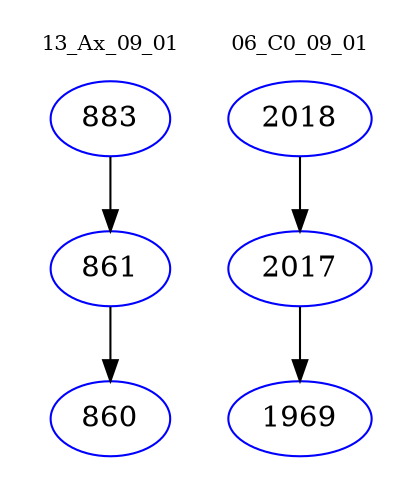 digraph{
subgraph cluster_0 {
color = white
label = "13_Ax_09_01";
fontsize=10;
T0_883 [label="883", color="blue"]
T0_883 -> T0_861 [color="black"]
T0_861 [label="861", color="blue"]
T0_861 -> T0_860 [color="black"]
T0_860 [label="860", color="blue"]
}
subgraph cluster_1 {
color = white
label = "06_C0_09_01";
fontsize=10;
T1_2018 [label="2018", color="blue"]
T1_2018 -> T1_2017 [color="black"]
T1_2017 [label="2017", color="blue"]
T1_2017 -> T1_1969 [color="black"]
T1_1969 [label="1969", color="blue"]
}
}
